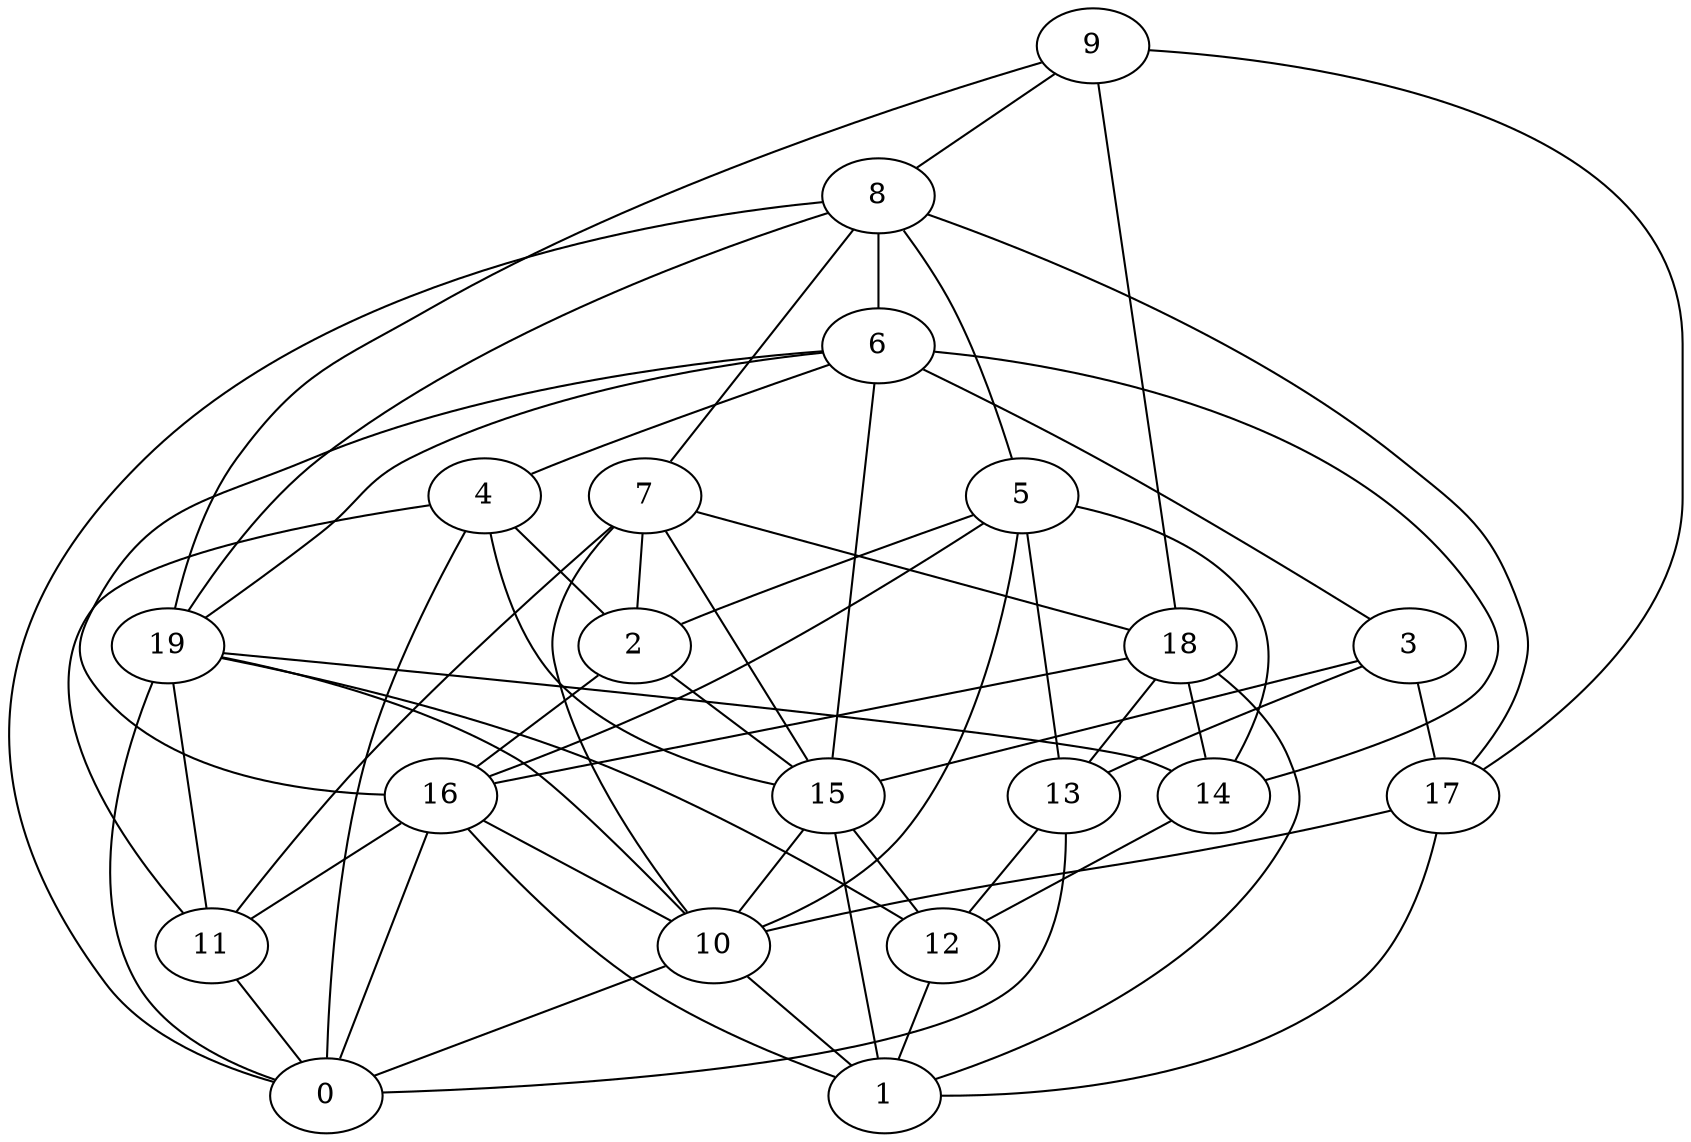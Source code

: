 digraph GG_graph {

subgraph G_graph {
edge [color = black]
"8" -> "17" [dir = none]
"8" -> "7" [dir = none]
"8" -> "19" [dir = none]
"4" -> "0" [dir = none]
"4" -> "11" [dir = none]
"10" -> "1" [dir = none]
"10" -> "0" [dir = none]
"2" -> "16" [dir = none]
"2" -> "15" [dir = none]
"5" -> "13" [dir = none]
"5" -> "14" [dir = none]
"5" -> "16" [dir = none]
"5" -> "10" [dir = none]
"5" -> "2" [dir = none]
"18" -> "16" [dir = none]
"9" -> "18" [dir = none]
"9" -> "19" [dir = none]
"9" -> "17" [dir = none]
"3" -> "17" [dir = none]
"16" -> "11" [dir = none]
"16" -> "0" [dir = none]
"7" -> "15" [dir = none]
"7" -> "11" [dir = none]
"7" -> "18" [dir = none]
"17" -> "1" [dir = none]
"15" -> "12" [dir = none]
"15" -> "10" [dir = none]
"15" -> "1" [dir = none]
"13" -> "12" [dir = none]
"12" -> "1" [dir = none]
"19" -> "12" [dir = none]
"19" -> "0" [dir = none]
"19" -> "10" [dir = none]
"19" -> "11" [dir = none]
"6" -> "3" [dir = none]
"6" -> "15" [dir = none]
"6" -> "4" [dir = none]
"6" -> "14" [dir = none]
"14" -> "12" [dir = none]
"3" -> "13" [dir = none]
"18" -> "14" [dir = none]
"3" -> "15" [dir = none]
"9" -> "8" [dir = none]
"16" -> "10" [dir = none]
"13" -> "0" [dir = none]
"19" -> "14" [dir = none]
"4" -> "15" [dir = none]
"7" -> "10" [dir = none]
"17" -> "10" [dir = none]
"8" -> "0" [dir = none]
"6" -> "16" [dir = none]
"6" -> "19" [dir = none]
"18" -> "13" [dir = none]
"4" -> "2" [dir = none]
"11" -> "0" [dir = none]
"8" -> "6" [dir = none]
"7" -> "2" [dir = none]
"18" -> "1" [dir = none]
"8" -> "5" [dir = none]
"16" -> "1" [dir = none]
}

}
